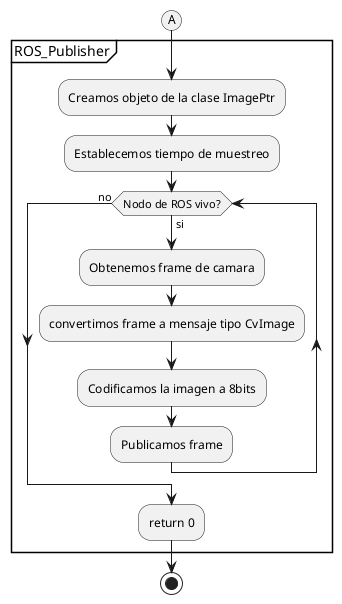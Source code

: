 @startuml publisher2

(A)
partition ROS_Publisher {
    :Creamos objeto de la clase ImagePtr;
    :Establecemos tiempo de muestreo;
    while (Nodo de ROS vivo?) is (si)
      :Obtenemos frame de camara;
      :convertimos frame a mensaje tipo CvImage;
      :Codificamos la imagen a 8bits;
      :Publicamos frame;
    endwhile (no)
    :return 0;
}

stop
@enduml